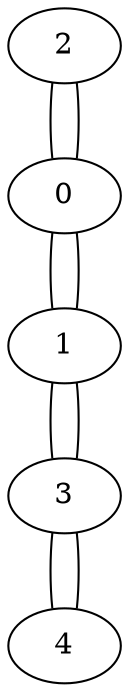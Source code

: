 graph G{
2--0[weight=7]
0--1[weight=6]
0--2[weight=7]
4--3[weight=5]
3--1[weight=4]
3--4[weight=5]
1--3[weight=4]
1--0[weight=6]
}
